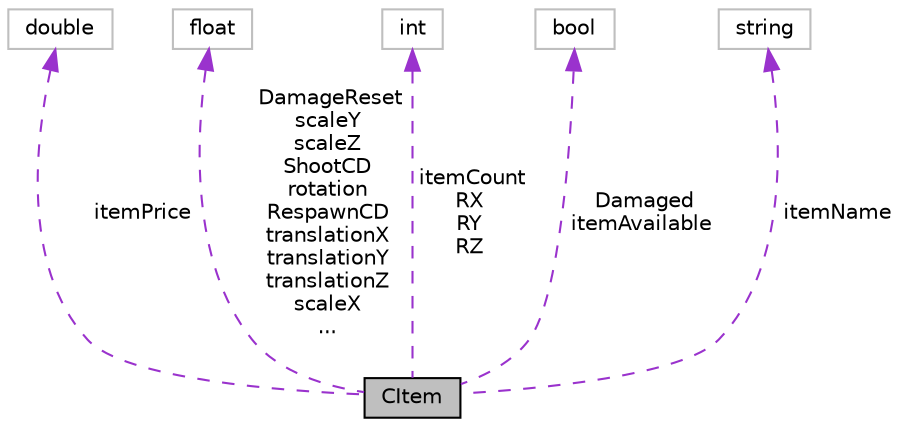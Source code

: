 digraph "CItem"
{
  bgcolor="transparent";
  edge [fontname="Helvetica",fontsize="10",labelfontname="Helvetica",labelfontsize="10"];
  node [fontname="Helvetica",fontsize="10",shape=record];
  Node1 [label="CItem",height=0.2,width=0.4,color="black", fillcolor="grey75", style="filled", fontcolor="black"];
  Node2 -> Node1 [dir="back",color="darkorchid3",fontsize="10",style="dashed",label=" itemPrice" ,fontname="Helvetica"];
  Node2 [label="double",height=0.2,width=0.4,color="grey75"];
  Node3 -> Node1 [dir="back",color="darkorchid3",fontsize="10",style="dashed",label=" DamageReset\nscaleY\nscaleZ\nShootCD\nrotation\nRespawnCD\ntranslationX\ntranslationY\ntranslationZ\nscaleX\n..." ,fontname="Helvetica"];
  Node3 [label="float",height=0.2,width=0.4,color="grey75"];
  Node4 -> Node1 [dir="back",color="darkorchid3",fontsize="10",style="dashed",label=" itemCount\nRX\nRY\nRZ" ,fontname="Helvetica"];
  Node4 [label="int",height=0.2,width=0.4,color="grey75"];
  Node5 -> Node1 [dir="back",color="darkorchid3",fontsize="10",style="dashed",label=" Damaged\nitemAvailable" ,fontname="Helvetica"];
  Node5 [label="bool",height=0.2,width=0.4,color="grey75"];
  Node6 -> Node1 [dir="back",color="darkorchid3",fontsize="10",style="dashed",label=" itemName" ,fontname="Helvetica"];
  Node6 [label="string",height=0.2,width=0.4,color="grey75"];
}
